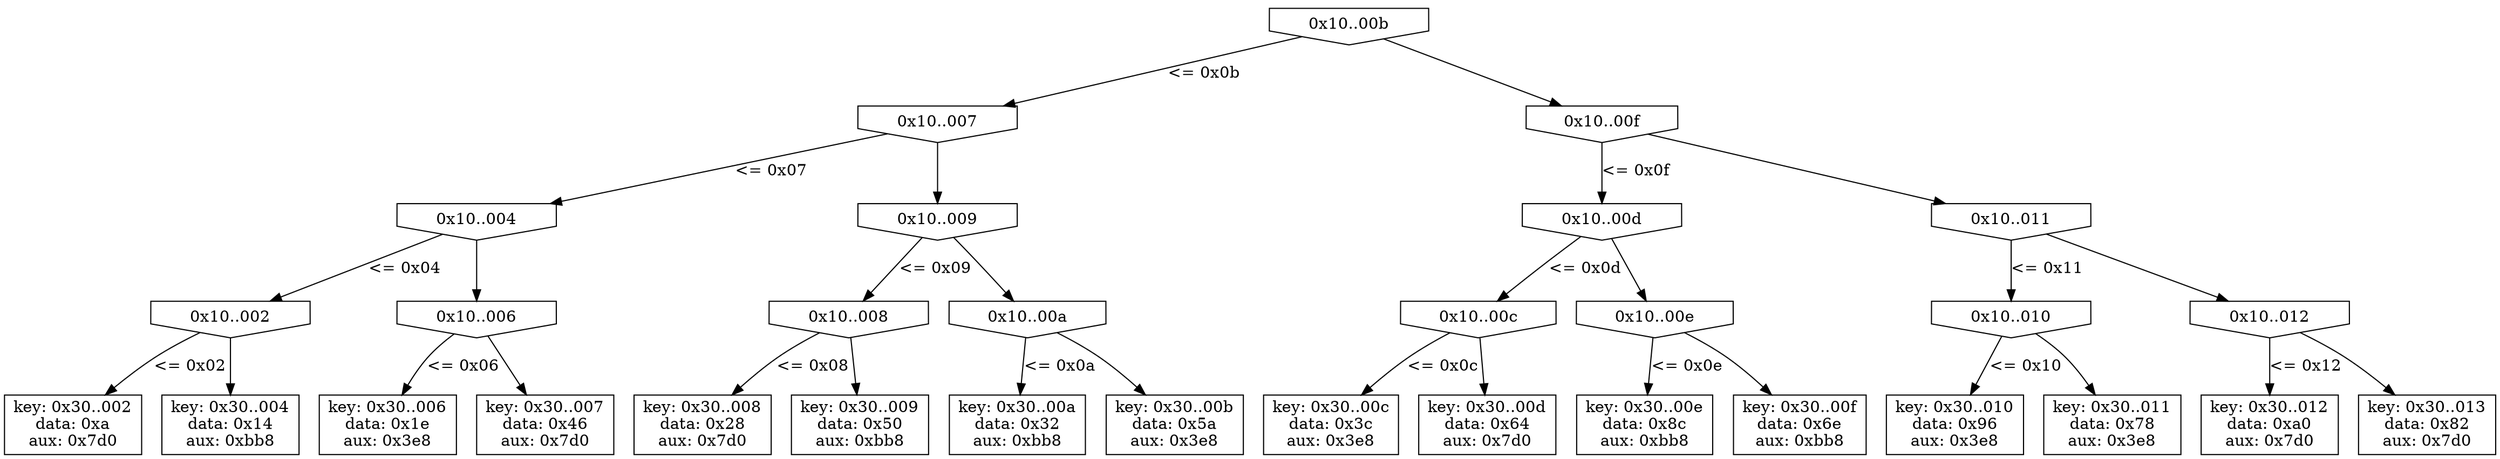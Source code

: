 digraph I { 
X0_100000000000000b [shape=invhouse, label="0x10..00b"]
 X0_100000000000000b -> X1_1000000000000007 [label="<= 0x0b"]
 X0_100000000000000b -> X1_100000000000000f
 X1_1000000000000007 [shape=invhouse, label="0x10..007"]
 X1_1000000000000007 -> X2_1000000000000004 [label="<= 0x07"]
 X1_1000000000000007 -> X2_1000000000000009
 X2_1000000000000004 [shape=invhouse, label="0x10..004"]
 X2_1000000000000004 -> X3_1000000000000002 [label="<= 0x04"]
 X2_1000000000000004 -> X3_1000000000000006
 X3_1000000000000002 [shape=invhouse, label="0x10..002"]
 X3_1000000000000002 -> X4_3000000000000002 [label="<= 0x02"]
 X3_1000000000000002 -> X4_3000000000000004
 X4_3000000000000002 [shape=rect, label="key: 0x30..002
data: 0xa
aux: 0x7d0"]
 X4_3000000000000004 [shape=rect, label="key: 0x30..004
data: 0x14
aux: 0xbb8"]
 X3_1000000000000006 [shape=invhouse, label="0x10..006"]
 X3_1000000000000006 -> X4_3000000000000006 [label="<= 0x06"]
 X3_1000000000000006 -> X4_3000000000000007
 X4_3000000000000006 [shape=rect, label="key: 0x30..006
data: 0x1e
aux: 0x3e8"]
 X4_3000000000000007 [shape=rect, label="key: 0x30..007
data: 0x46
aux: 0x7d0"]
 X2_1000000000000009 [shape=invhouse, label="0x10..009"]
 X2_1000000000000009 -> X3_1000000000000008 [label="<= 0x09"]
 X2_1000000000000009 -> X3_100000000000000a
 X3_1000000000000008 [shape=invhouse, label="0x10..008"]
 X3_1000000000000008 -> X4_3000000000000008 [label="<= 0x08"]
 X3_1000000000000008 -> X4_3000000000000009
 X4_3000000000000008 [shape=rect, label="key: 0x30..008
data: 0x28
aux: 0x7d0"]
 X4_3000000000000009 [shape=rect, label="key: 0x30..009
data: 0x50
aux: 0xbb8"]
 X3_100000000000000a [shape=invhouse, label="0x10..00a"]
 X3_100000000000000a -> X4_300000000000000a [label="<= 0x0a"]
 X3_100000000000000a -> X4_300000000000000b
 X4_300000000000000a [shape=rect, label="key: 0x30..00a
data: 0x32
aux: 0xbb8"]
 X4_300000000000000b [shape=rect, label="key: 0x30..00b
data: 0x5a
aux: 0x3e8"]
 X1_100000000000000f [shape=invhouse, label="0x10..00f"]
 X1_100000000000000f -> X2_100000000000000d [label="<= 0x0f"]
 X1_100000000000000f -> X2_1000000000000011
 X2_100000000000000d [shape=invhouse, label="0x10..00d"]
 X2_100000000000000d -> X3_100000000000000c [label="<= 0x0d"]
 X2_100000000000000d -> X3_100000000000000e
 X3_100000000000000c [shape=invhouse, label="0x10..00c"]
 X3_100000000000000c -> X4_300000000000000c [label="<= 0x0c"]
 X3_100000000000000c -> X4_300000000000000d
 X4_300000000000000c [shape=rect, label="key: 0x30..00c
data: 0x3c
aux: 0x3e8"]
 X4_300000000000000d [shape=rect, label="key: 0x30..00d
data: 0x64
aux: 0x7d0"]
 X3_100000000000000e [shape=invhouse, label="0x10..00e"]
 X3_100000000000000e -> X4_300000000000000e [label="<= 0x0e"]
 X3_100000000000000e -> X4_300000000000000f
 X4_300000000000000e [shape=rect, label="key: 0x30..00e
data: 0x8c
aux: 0xbb8"]
 X4_300000000000000f [shape=rect, label="key: 0x30..00f
data: 0x6e
aux: 0xbb8"]
 X2_1000000000000011 [shape=invhouse, label="0x10..011"]
 X2_1000000000000011 -> X3_1000000000000010 [label="<= 0x11"]
 X2_1000000000000011 -> X3_1000000000000012
 X3_1000000000000010 [shape=invhouse, label="0x10..010"]
 X3_1000000000000010 -> X4_3000000000000010 [label="<= 0x10"]
 X3_1000000000000010 -> X4_3000000000000011
 X4_3000000000000010 [shape=rect, label="key: 0x30..010
data: 0x96
aux: 0x3e8"]
 X4_3000000000000011 [shape=rect, label="key: 0x30..011
data: 0x78
aux: 0x3e8"]
 X3_1000000000000012 [shape=invhouse, label="0x10..012"]
 X3_1000000000000012 -> X4_3000000000000012 [label="<= 0x12"]
 X3_1000000000000012 -> X4_3000000000000013
 X4_3000000000000012 [shape=rect, label="key: 0x30..012
data: 0xa0
aux: 0x7d0"]
 X4_3000000000000013 [shape=rect, label="key: 0x30..013
data: 0x82
aux: 0x7d0"]
 }